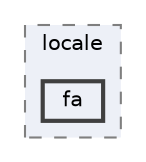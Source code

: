 digraph "C:/Users/LukeMabie/documents/Development/Password_Saver_Using_Django-master/venv/Lib/site-packages/django/conf/locale/fa"
{
 // LATEX_PDF_SIZE
  bgcolor="transparent";
  edge [fontname=Helvetica,fontsize=10,labelfontname=Helvetica,labelfontsize=10];
  node [fontname=Helvetica,fontsize=10,shape=box,height=0.2,width=0.4];
  compound=true
  subgraph clusterdir_6ae4708f427b9ff73e5313b131df1071 {
    graph [ bgcolor="#edf0f7", pencolor="grey50", label="locale", fontname=Helvetica,fontsize=10 style="filled,dashed", URL="dir_6ae4708f427b9ff73e5313b131df1071.html",tooltip=""]
  dir_60e553b49595a8455ac6a3c6a8d8b28c [label="fa", fillcolor="#edf0f7", color="grey25", style="filled,bold", URL="dir_60e553b49595a8455ac6a3c6a8d8b28c.html",tooltip=""];
  }
}
